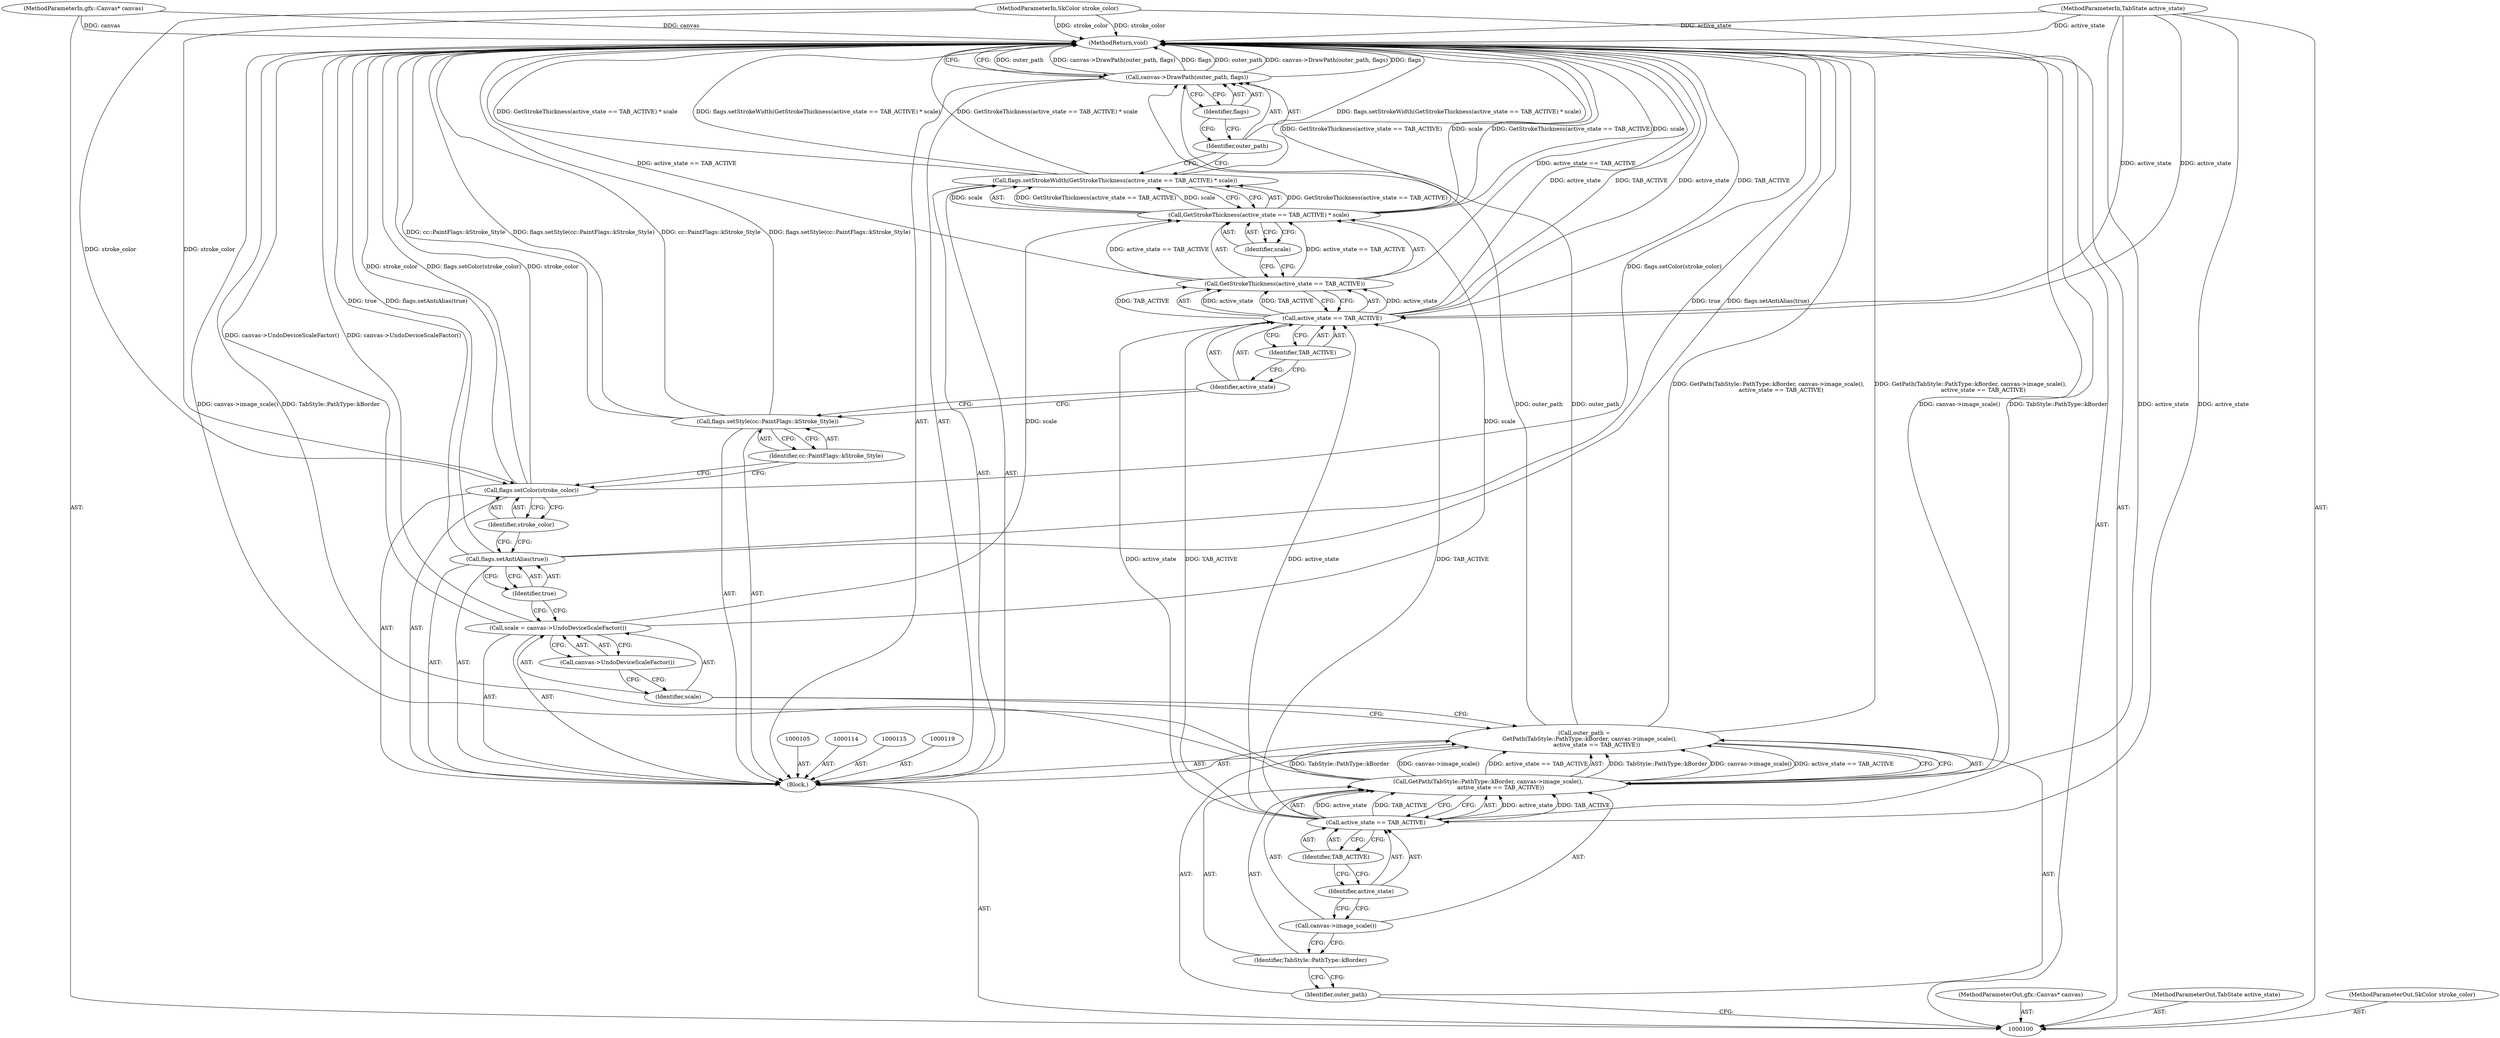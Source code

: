 digraph "0_Chrome_45d901b56f578a74b19ba0d10fa5c4c467f19303_4" {
"1000136" [label="(MethodReturn,void)"];
"1000101" [label="(MethodParameterIn,gfx::Canvas* canvas)"];
"1000199" [label="(MethodParameterOut,gfx::Canvas* canvas)"];
"1000121" [label="(Identifier,true)"];
"1000120" [label="(Call,flags.setAntiAlias(true))"];
"1000123" [label="(Identifier,stroke_color)"];
"1000122" [label="(Call,flags.setColor(stroke_color))"];
"1000125" [label="(Identifier,cc::PaintFlags::kStroke_Style)"];
"1000124" [label="(Call,flags.setStyle(cc::PaintFlags::kStroke_Style))"];
"1000126" [label="(Call,flags.setStrokeWidth(GetStrokeThickness(active_state == TAB_ACTIVE) * scale))"];
"1000127" [label="(Call,GetStrokeThickness(active_state == TAB_ACTIVE) * scale)"];
"1000128" [label="(Call,GetStrokeThickness(active_state == TAB_ACTIVE))"];
"1000129" [label="(Call,active_state == TAB_ACTIVE)"];
"1000130" [label="(Identifier,active_state)"];
"1000131" [label="(Identifier,TAB_ACTIVE)"];
"1000132" [label="(Identifier,scale)"];
"1000134" [label="(Identifier,outer_path)"];
"1000133" [label="(Call,canvas->DrawPath(outer_path, flags))"];
"1000135" [label="(Identifier,flags)"];
"1000102" [label="(MethodParameterIn,TabState active_state)"];
"1000200" [label="(MethodParameterOut,TabState active_state)"];
"1000103" [label="(MethodParameterIn,SkColor stroke_color)"];
"1000201" [label="(MethodParameterOut,SkColor stroke_color)"];
"1000104" [label="(Block,)"];
"1000106" [label="(Call,outer_path =\n      GetPath(TabStyle::PathType::kBorder, canvas->image_scale(),\n              active_state == TAB_ACTIVE))"];
"1000107" [label="(Identifier,outer_path)"];
"1000109" [label="(Identifier,TabStyle::PathType::kBorder)"];
"1000110" [label="(Call,canvas->image_scale())"];
"1000108" [label="(Call,GetPath(TabStyle::PathType::kBorder, canvas->image_scale(),\n              active_state == TAB_ACTIVE))"];
"1000111" [label="(Call,active_state == TAB_ACTIVE)"];
"1000112" [label="(Identifier,active_state)"];
"1000113" [label="(Identifier,TAB_ACTIVE)"];
"1000118" [label="(Call,canvas->UndoDeviceScaleFactor())"];
"1000116" [label="(Call,scale = canvas->UndoDeviceScaleFactor())"];
"1000117" [label="(Identifier,scale)"];
"1000136" -> "1000100"  [label="AST: "];
"1000136" -> "1000133"  [label="CFG: "];
"1000124" -> "1000136"  [label="DDG: cc::PaintFlags::kStroke_Style"];
"1000124" -> "1000136"  [label="DDG: flags.setStyle(cc::PaintFlags::kStroke_Style)"];
"1000106" -> "1000136"  [label="DDG: GetPath(TabStyle::PathType::kBorder, canvas->image_scale(),\n              active_state == TAB_ACTIVE)"];
"1000120" -> "1000136"  [label="DDG: true"];
"1000120" -> "1000136"  [label="DDG: flags.setAntiAlias(true)"];
"1000126" -> "1000136"  [label="DDG: GetStrokeThickness(active_state == TAB_ACTIVE) * scale"];
"1000126" -> "1000136"  [label="DDG: flags.setStrokeWidth(GetStrokeThickness(active_state == TAB_ACTIVE) * scale)"];
"1000116" -> "1000136"  [label="DDG: canvas->UndoDeviceScaleFactor()"];
"1000122" -> "1000136"  [label="DDG: flags.setColor(stroke_color)"];
"1000122" -> "1000136"  [label="DDG: stroke_color"];
"1000127" -> "1000136"  [label="DDG: GetStrokeThickness(active_state == TAB_ACTIVE)"];
"1000127" -> "1000136"  [label="DDG: scale"];
"1000129" -> "1000136"  [label="DDG: active_state"];
"1000129" -> "1000136"  [label="DDG: TAB_ACTIVE"];
"1000128" -> "1000136"  [label="DDG: active_state == TAB_ACTIVE"];
"1000103" -> "1000136"  [label="DDG: stroke_color"];
"1000133" -> "1000136"  [label="DDG: outer_path"];
"1000133" -> "1000136"  [label="DDG: canvas->DrawPath(outer_path, flags)"];
"1000133" -> "1000136"  [label="DDG: flags"];
"1000102" -> "1000136"  [label="DDG: active_state"];
"1000101" -> "1000136"  [label="DDG: canvas"];
"1000108" -> "1000136"  [label="DDG: canvas->image_scale()"];
"1000108" -> "1000136"  [label="DDG: TabStyle::PathType::kBorder"];
"1000101" -> "1000100"  [label="AST: "];
"1000101" -> "1000136"  [label="DDG: canvas"];
"1000199" -> "1000100"  [label="AST: "];
"1000121" -> "1000120"  [label="AST: "];
"1000121" -> "1000116"  [label="CFG: "];
"1000120" -> "1000121"  [label="CFG: "];
"1000120" -> "1000104"  [label="AST: "];
"1000120" -> "1000121"  [label="CFG: "];
"1000121" -> "1000120"  [label="AST: "];
"1000123" -> "1000120"  [label="CFG: "];
"1000120" -> "1000136"  [label="DDG: true"];
"1000120" -> "1000136"  [label="DDG: flags.setAntiAlias(true)"];
"1000123" -> "1000122"  [label="AST: "];
"1000123" -> "1000120"  [label="CFG: "];
"1000122" -> "1000123"  [label="CFG: "];
"1000122" -> "1000104"  [label="AST: "];
"1000122" -> "1000123"  [label="CFG: "];
"1000123" -> "1000122"  [label="AST: "];
"1000125" -> "1000122"  [label="CFG: "];
"1000122" -> "1000136"  [label="DDG: flags.setColor(stroke_color)"];
"1000122" -> "1000136"  [label="DDG: stroke_color"];
"1000103" -> "1000122"  [label="DDG: stroke_color"];
"1000125" -> "1000124"  [label="AST: "];
"1000125" -> "1000122"  [label="CFG: "];
"1000124" -> "1000125"  [label="CFG: "];
"1000124" -> "1000104"  [label="AST: "];
"1000124" -> "1000125"  [label="CFG: "];
"1000125" -> "1000124"  [label="AST: "];
"1000130" -> "1000124"  [label="CFG: "];
"1000124" -> "1000136"  [label="DDG: cc::PaintFlags::kStroke_Style"];
"1000124" -> "1000136"  [label="DDG: flags.setStyle(cc::PaintFlags::kStroke_Style)"];
"1000126" -> "1000104"  [label="AST: "];
"1000126" -> "1000127"  [label="CFG: "];
"1000127" -> "1000126"  [label="AST: "];
"1000134" -> "1000126"  [label="CFG: "];
"1000126" -> "1000136"  [label="DDG: GetStrokeThickness(active_state == TAB_ACTIVE) * scale"];
"1000126" -> "1000136"  [label="DDG: flags.setStrokeWidth(GetStrokeThickness(active_state == TAB_ACTIVE) * scale)"];
"1000127" -> "1000126"  [label="DDG: GetStrokeThickness(active_state == TAB_ACTIVE)"];
"1000127" -> "1000126"  [label="DDG: scale"];
"1000127" -> "1000126"  [label="AST: "];
"1000127" -> "1000132"  [label="CFG: "];
"1000128" -> "1000127"  [label="AST: "];
"1000132" -> "1000127"  [label="AST: "];
"1000126" -> "1000127"  [label="CFG: "];
"1000127" -> "1000136"  [label="DDG: GetStrokeThickness(active_state == TAB_ACTIVE)"];
"1000127" -> "1000136"  [label="DDG: scale"];
"1000127" -> "1000126"  [label="DDG: GetStrokeThickness(active_state == TAB_ACTIVE)"];
"1000127" -> "1000126"  [label="DDG: scale"];
"1000128" -> "1000127"  [label="DDG: active_state == TAB_ACTIVE"];
"1000116" -> "1000127"  [label="DDG: scale"];
"1000128" -> "1000127"  [label="AST: "];
"1000128" -> "1000129"  [label="CFG: "];
"1000129" -> "1000128"  [label="AST: "];
"1000132" -> "1000128"  [label="CFG: "];
"1000128" -> "1000136"  [label="DDG: active_state == TAB_ACTIVE"];
"1000128" -> "1000127"  [label="DDG: active_state == TAB_ACTIVE"];
"1000129" -> "1000128"  [label="DDG: active_state"];
"1000129" -> "1000128"  [label="DDG: TAB_ACTIVE"];
"1000129" -> "1000128"  [label="AST: "];
"1000129" -> "1000131"  [label="CFG: "];
"1000130" -> "1000129"  [label="AST: "];
"1000131" -> "1000129"  [label="AST: "];
"1000128" -> "1000129"  [label="CFG: "];
"1000129" -> "1000136"  [label="DDG: active_state"];
"1000129" -> "1000136"  [label="DDG: TAB_ACTIVE"];
"1000129" -> "1000128"  [label="DDG: active_state"];
"1000129" -> "1000128"  [label="DDG: TAB_ACTIVE"];
"1000111" -> "1000129"  [label="DDG: active_state"];
"1000111" -> "1000129"  [label="DDG: TAB_ACTIVE"];
"1000102" -> "1000129"  [label="DDG: active_state"];
"1000130" -> "1000129"  [label="AST: "];
"1000130" -> "1000124"  [label="CFG: "];
"1000131" -> "1000130"  [label="CFG: "];
"1000131" -> "1000129"  [label="AST: "];
"1000131" -> "1000130"  [label="CFG: "];
"1000129" -> "1000131"  [label="CFG: "];
"1000132" -> "1000127"  [label="AST: "];
"1000132" -> "1000128"  [label="CFG: "];
"1000127" -> "1000132"  [label="CFG: "];
"1000134" -> "1000133"  [label="AST: "];
"1000134" -> "1000126"  [label="CFG: "];
"1000135" -> "1000134"  [label="CFG: "];
"1000133" -> "1000104"  [label="AST: "];
"1000133" -> "1000135"  [label="CFG: "];
"1000134" -> "1000133"  [label="AST: "];
"1000135" -> "1000133"  [label="AST: "];
"1000136" -> "1000133"  [label="CFG: "];
"1000133" -> "1000136"  [label="DDG: outer_path"];
"1000133" -> "1000136"  [label="DDG: canvas->DrawPath(outer_path, flags)"];
"1000133" -> "1000136"  [label="DDG: flags"];
"1000106" -> "1000133"  [label="DDG: outer_path"];
"1000135" -> "1000133"  [label="AST: "];
"1000135" -> "1000134"  [label="CFG: "];
"1000133" -> "1000135"  [label="CFG: "];
"1000102" -> "1000100"  [label="AST: "];
"1000102" -> "1000136"  [label="DDG: active_state"];
"1000102" -> "1000111"  [label="DDG: active_state"];
"1000102" -> "1000129"  [label="DDG: active_state"];
"1000200" -> "1000100"  [label="AST: "];
"1000103" -> "1000100"  [label="AST: "];
"1000103" -> "1000136"  [label="DDG: stroke_color"];
"1000103" -> "1000122"  [label="DDG: stroke_color"];
"1000201" -> "1000100"  [label="AST: "];
"1000104" -> "1000100"  [label="AST: "];
"1000105" -> "1000104"  [label="AST: "];
"1000106" -> "1000104"  [label="AST: "];
"1000114" -> "1000104"  [label="AST: "];
"1000115" -> "1000104"  [label="AST: "];
"1000116" -> "1000104"  [label="AST: "];
"1000119" -> "1000104"  [label="AST: "];
"1000120" -> "1000104"  [label="AST: "];
"1000122" -> "1000104"  [label="AST: "];
"1000124" -> "1000104"  [label="AST: "];
"1000126" -> "1000104"  [label="AST: "];
"1000133" -> "1000104"  [label="AST: "];
"1000106" -> "1000104"  [label="AST: "];
"1000106" -> "1000108"  [label="CFG: "];
"1000107" -> "1000106"  [label="AST: "];
"1000108" -> "1000106"  [label="AST: "];
"1000117" -> "1000106"  [label="CFG: "];
"1000106" -> "1000136"  [label="DDG: GetPath(TabStyle::PathType::kBorder, canvas->image_scale(),\n              active_state == TAB_ACTIVE)"];
"1000108" -> "1000106"  [label="DDG: TabStyle::PathType::kBorder"];
"1000108" -> "1000106"  [label="DDG: canvas->image_scale()"];
"1000108" -> "1000106"  [label="DDG: active_state == TAB_ACTIVE"];
"1000106" -> "1000133"  [label="DDG: outer_path"];
"1000107" -> "1000106"  [label="AST: "];
"1000107" -> "1000100"  [label="CFG: "];
"1000109" -> "1000107"  [label="CFG: "];
"1000109" -> "1000108"  [label="AST: "];
"1000109" -> "1000107"  [label="CFG: "];
"1000110" -> "1000109"  [label="CFG: "];
"1000110" -> "1000108"  [label="AST: "];
"1000110" -> "1000109"  [label="CFG: "];
"1000112" -> "1000110"  [label="CFG: "];
"1000108" -> "1000106"  [label="AST: "];
"1000108" -> "1000111"  [label="CFG: "];
"1000109" -> "1000108"  [label="AST: "];
"1000110" -> "1000108"  [label="AST: "];
"1000111" -> "1000108"  [label="AST: "];
"1000106" -> "1000108"  [label="CFG: "];
"1000108" -> "1000136"  [label="DDG: canvas->image_scale()"];
"1000108" -> "1000136"  [label="DDG: TabStyle::PathType::kBorder"];
"1000108" -> "1000106"  [label="DDG: TabStyle::PathType::kBorder"];
"1000108" -> "1000106"  [label="DDG: canvas->image_scale()"];
"1000108" -> "1000106"  [label="DDG: active_state == TAB_ACTIVE"];
"1000111" -> "1000108"  [label="DDG: active_state"];
"1000111" -> "1000108"  [label="DDG: TAB_ACTIVE"];
"1000111" -> "1000108"  [label="AST: "];
"1000111" -> "1000113"  [label="CFG: "];
"1000112" -> "1000111"  [label="AST: "];
"1000113" -> "1000111"  [label="AST: "];
"1000108" -> "1000111"  [label="CFG: "];
"1000111" -> "1000108"  [label="DDG: active_state"];
"1000111" -> "1000108"  [label="DDG: TAB_ACTIVE"];
"1000102" -> "1000111"  [label="DDG: active_state"];
"1000111" -> "1000129"  [label="DDG: active_state"];
"1000111" -> "1000129"  [label="DDG: TAB_ACTIVE"];
"1000112" -> "1000111"  [label="AST: "];
"1000112" -> "1000110"  [label="CFG: "];
"1000113" -> "1000112"  [label="CFG: "];
"1000113" -> "1000111"  [label="AST: "];
"1000113" -> "1000112"  [label="CFG: "];
"1000111" -> "1000113"  [label="CFG: "];
"1000118" -> "1000116"  [label="AST: "];
"1000118" -> "1000117"  [label="CFG: "];
"1000116" -> "1000118"  [label="CFG: "];
"1000116" -> "1000104"  [label="AST: "];
"1000116" -> "1000118"  [label="CFG: "];
"1000117" -> "1000116"  [label="AST: "];
"1000118" -> "1000116"  [label="AST: "];
"1000121" -> "1000116"  [label="CFG: "];
"1000116" -> "1000136"  [label="DDG: canvas->UndoDeviceScaleFactor()"];
"1000116" -> "1000127"  [label="DDG: scale"];
"1000117" -> "1000116"  [label="AST: "];
"1000117" -> "1000106"  [label="CFG: "];
"1000118" -> "1000117"  [label="CFG: "];
}
